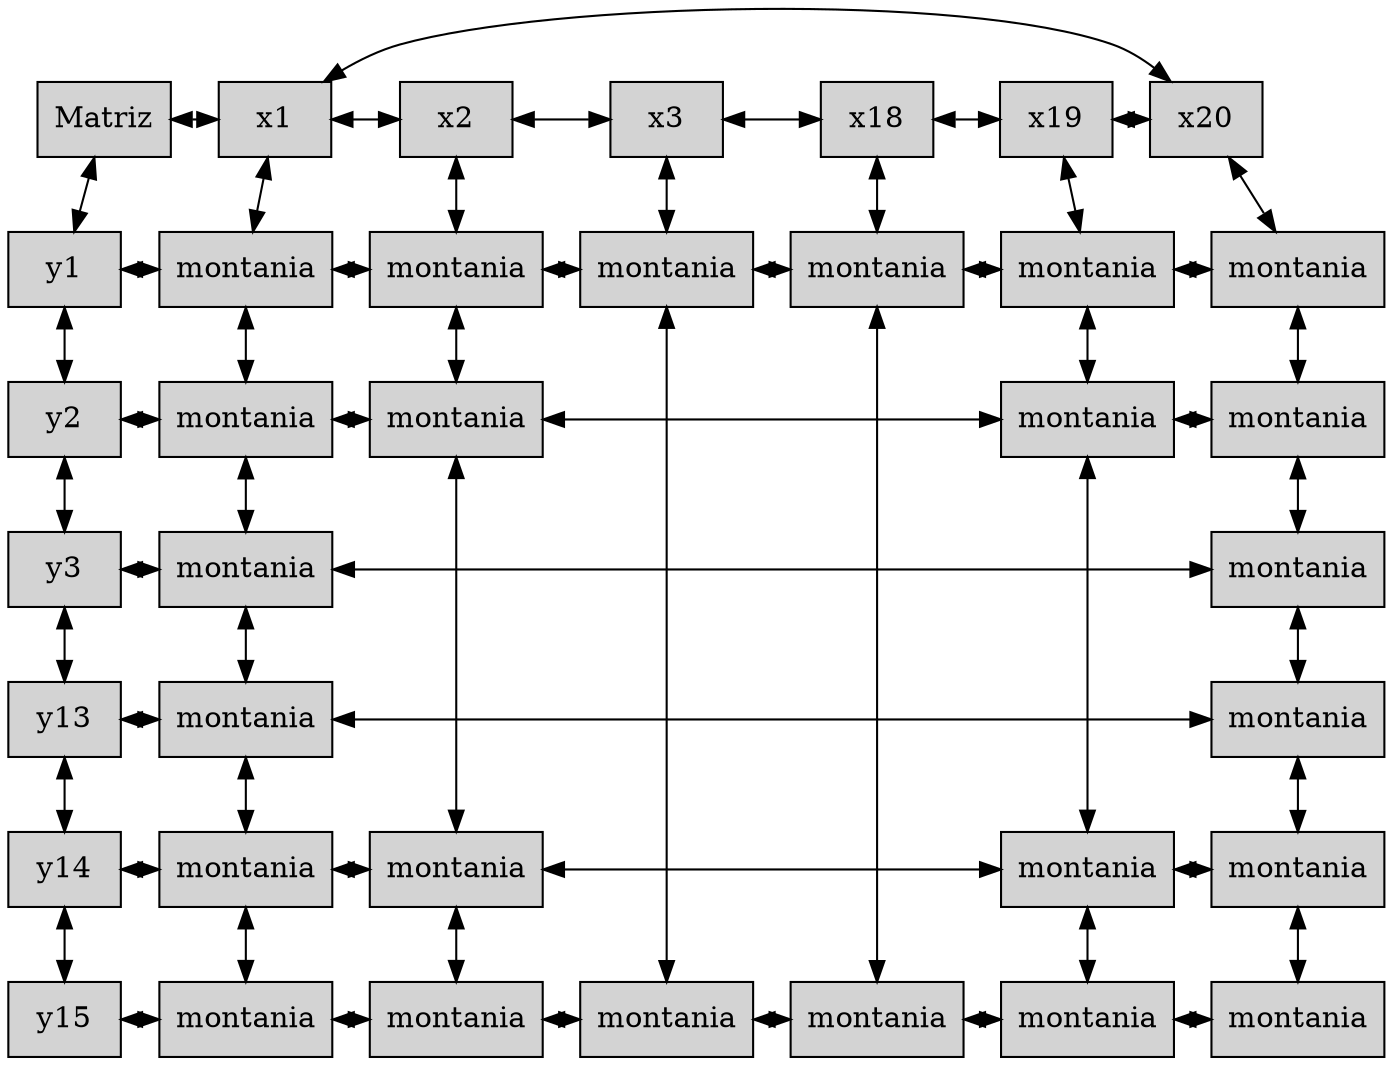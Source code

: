 digraph matriz{
node[shape=box, style=filled];
edge[color=black dir=both];
rankdir=UD;
{rank=min; "Matriz"; "x1";"x2";"x3";"x18";"x19";"x20";}
{rank=same; "y1";"xy: 1,1"[label="montania"];"xy: 2,1"[label="montania"];"xy: 3,1"[label="montania"];"xy: 18,1"[label="montania"];"xy: 19,1"[label="montania"];"xy: 20,1"[label="montania"];}
{rank=same; "y2";"xy: 1,2"[label="montania"];"xy: 2,2"[label="montania"];"xy: 19,2"[label="montania"];"xy: 20,2"[label="montania"];}
{rank=same; "y3";"xy: 1,3"[label="montania"];"xy: 20,3"[label="montania"];}
{rank=same; "y13";"xy: 1,13"[label="montania"];"xy: 20,13"[label="montania"];}
{rank=same; "y14";"xy: 1,14"[label="montania"];"xy: 2,14"[label="montania"];"xy: 19,14"[label="montania"];"xy: 20,14"[label="montania"];}
{rank=same; "y15";"xy: 1,15"[label="montania"];"xy: 2,15"[label="montania"];"xy: 3,15"[label="montania"];"xy: 18,15"[label="montania"];"xy: 19,15"[label="montania"];"xy: 20,15"[label="montania"];}

"xy: 1,1"->"xy: 1,2";
"xy: 1,2"->"xy: 1,3";
"xy: 1,3"->"xy: 1,13";
"xy: 1,13"->"xy: 1,14";
"xy: 1,14"->"xy: 1,15";
"xy: 2,1"->"xy: 2,2";
"xy: 2,2"->"xy: 2,14";
"xy: 2,14"->"xy: 2,15";
"xy: 3,1"->"xy: 3,15";
"xy: 18,1"->"xy: 18,15";
"xy: 19,1"->"xy: 19,2";
"xy: 19,2"->"xy: 19,14";
"xy: 19,14"->"xy: 19,15";
"xy: 20,1"->"xy: 20,2";
"xy: 20,2"->"xy: 20,3";
"xy: 20,3"->"xy: 20,13";
"xy: 20,13"->"xy: 20,14";
"xy: 20,14"->"xy: 20,15";

"x1"->"xy: 1,1";
"x2"->"xy: 2,1";
"x3"->"xy: 3,1";
"x18"->"xy: 18,1";
"x19"->"xy: 19,1";
"x20"->"xy: 20,1";

"xy: 1,1"->"xy: 2,1"[constraint=false];
"xy: 2,1"->"xy: 3,1"[constraint=false];
"xy: 3,1"->"xy: 18,1"[constraint=false];
"xy: 18,1"->"xy: 19,1"[constraint=false];
"xy: 19,1"->"xy: 20,1"[constraint=false];
"xy: 1,2"->"xy: 2,2"[constraint=false];
"xy: 2,2"->"xy: 19,2"[constraint=false];
"xy: 19,2"->"xy: 20,2"[constraint=false];
"xy: 1,3"->"xy: 20,3"[constraint=false];
"xy: 1,13"->"xy: 20,13"[constraint=false];
"xy: 1,14"->"xy: 2,14"[constraint=false];
"xy: 2,14"->"xy: 19,14"[constraint=false];
"xy: 19,14"->"xy: 20,14"[constraint=false];
"xy: 1,15"->"xy: 2,15"[constraint=false];
"xy: 2,15"->"xy: 3,15"[constraint=false];
"xy: 3,15"->"xy: 18,15"[constraint=false];
"xy: 18,15"->"xy: 19,15"[constraint=false];
"xy: 19,15"->"xy: 20,15"[constraint=false];

"y1"->"xy: 1,1";
"y2"->"xy: 1,2";
"y3"->"xy: 1,3";
"y13"->"xy: 1,13";
"y14"->"xy: 1,14";
"y15"->"xy: 1,15";

"Matriz"->x1;
"x1"-> "x2";
"x2"-> "x3";
"x3"-> "x18";
"x18"-> "x19";
"x19"-> "x20";
"x20"-> "x1";

"Matriz"-> "y1"[rankdir=UD];
"y1"->"y2"[rankdir=UD];
"y2"->"y3"[rankdir=UD];
"y3"->"y13"[rankdir=UD];
"y13"->"y14"[rankdir=UD];
"y14"->"y15"[rankdir=UD];

}
